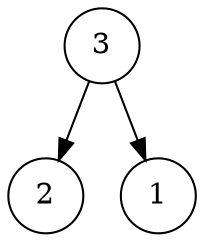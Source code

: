 digraph g {
    node[shape=circle fixedsize=true style=filled fillcolor=white colorscheme=accent8 ];
    3->2;
3->1;

}

